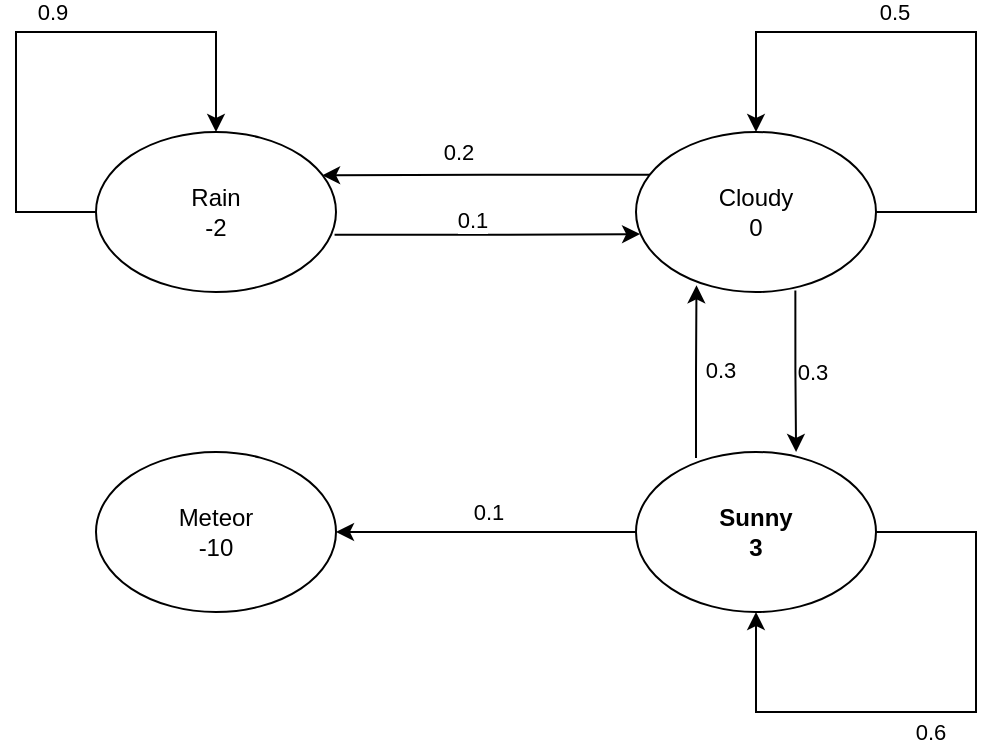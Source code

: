 <mxfile version="22.1.21" type="device">
  <diagram name="Page-1" id="A5OXOjIkwqTLQine2bCK">
    <mxGraphModel dx="915" dy="690" grid="1" gridSize="10" guides="1" tooltips="1" connect="1" arrows="1" fold="1" page="1" pageScale="1" pageWidth="1100" pageHeight="850" math="0" shadow="0">
      <root>
        <mxCell id="0" />
        <mxCell id="1" parent="0" />
        <mxCell id="LDgM4LLvwi6eeT9HpxhY-11" value="" style="edgeStyle=orthogonalEdgeStyle;rounded=0;orthogonalLoop=1;jettySize=auto;html=1;entryX=0.017;entryY=0.638;entryDx=0;entryDy=0;exitX=0.994;exitY=0.642;exitDx=0;exitDy=0;entryPerimeter=0;exitPerimeter=0;" edge="1" parent="1" source="LDgM4LLvwi6eeT9HpxhY-1" target="LDgM4LLvwi6eeT9HpxhY-2">
          <mxGeometry relative="1" as="geometry">
            <mxPoint x="520" y="250" as="targetPoint" />
          </mxGeometry>
        </mxCell>
        <mxCell id="LDgM4LLvwi6eeT9HpxhY-25" value="0.1" style="edgeLabel;html=1;align=center;verticalAlign=middle;resizable=0;points=[];" vertex="1" connectable="0" parent="LDgM4LLvwi6eeT9HpxhY-11">
          <mxGeometry x="-0.108" y="1" relative="1" as="geometry">
            <mxPoint y="-7" as="offset" />
          </mxGeometry>
        </mxCell>
        <mxCell id="LDgM4LLvwi6eeT9HpxhY-19" value="" style="edgeStyle=orthogonalEdgeStyle;rounded=0;orthogonalLoop=1;jettySize=auto;html=1;entryX=0.5;entryY=0;entryDx=0;entryDy=0;" edge="1" parent="1" source="LDgM4LLvwi6eeT9HpxhY-1" target="LDgM4LLvwi6eeT9HpxhY-1">
          <mxGeometry relative="1" as="geometry">
            <mxPoint x="380" y="100" as="targetPoint" />
            <Array as="points">
              <mxPoint x="280" y="250" />
              <mxPoint x="280" y="160" />
              <mxPoint x="380" y="160" />
            </Array>
          </mxGeometry>
        </mxCell>
        <mxCell id="LDgM4LLvwi6eeT9HpxhY-20" value="0.9&lt;br&gt;" style="edgeLabel;html=1;align=center;verticalAlign=middle;resizable=0;points=[];" vertex="1" connectable="0" parent="LDgM4LLvwi6eeT9HpxhY-19">
          <mxGeometry x="0.054" y="3" relative="1" as="geometry">
            <mxPoint y="-7" as="offset" />
          </mxGeometry>
        </mxCell>
        <mxCell id="LDgM4LLvwi6eeT9HpxhY-1" value="Rain&lt;br&gt;-2" style="ellipse;whiteSpace=wrap;html=1;" vertex="1" parent="1">
          <mxGeometry x="320" y="210" width="120" height="80" as="geometry" />
        </mxCell>
        <mxCell id="LDgM4LLvwi6eeT9HpxhY-6" value="" style="edgeStyle=orthogonalEdgeStyle;rounded=0;orthogonalLoop=1;jettySize=auto;html=1;entryX=0.5;entryY=0;entryDx=0;entryDy=0;" edge="1" parent="1" source="LDgM4LLvwi6eeT9HpxhY-2" target="LDgM4LLvwi6eeT9HpxhY-2">
          <mxGeometry relative="1" as="geometry">
            <mxPoint x="640" y="110" as="targetPoint" />
            <Array as="points">
              <mxPoint x="760" y="250" />
              <mxPoint x="760" y="160" />
              <mxPoint x="650" y="160" />
            </Array>
          </mxGeometry>
        </mxCell>
        <mxCell id="LDgM4LLvwi6eeT9HpxhY-7" value="0.5" style="edgeLabel;html=1;align=center;verticalAlign=middle;resizable=0;points=[];" vertex="1" connectable="0" parent="LDgM4LLvwi6eeT9HpxhY-6">
          <mxGeometry x="0.211" y="-1" relative="1" as="geometry">
            <mxPoint y="-9" as="offset" />
          </mxGeometry>
        </mxCell>
        <mxCell id="LDgM4LLvwi6eeT9HpxhY-9" value="" style="edgeStyle=orthogonalEdgeStyle;rounded=0;orthogonalLoop=1;jettySize=auto;html=1;exitX=0.058;exitY=0.267;exitDx=0;exitDy=0;exitPerimeter=0;entryX=0.942;entryY=0.271;entryDx=0;entryDy=0;entryPerimeter=0;" edge="1" parent="1" source="LDgM4LLvwi6eeT9HpxhY-2" target="LDgM4LLvwi6eeT9HpxhY-1">
          <mxGeometry relative="1" as="geometry">
            <mxPoint x="607.574" y="229.996" as="sourcePoint" />
            <mxPoint x="430" y="230" as="targetPoint" />
          </mxGeometry>
        </mxCell>
        <mxCell id="LDgM4LLvwi6eeT9HpxhY-24" value="0.2&lt;br&gt;" style="edgeLabel;html=1;align=center;verticalAlign=middle;resizable=0;points=[];" vertex="1" connectable="0" parent="LDgM4LLvwi6eeT9HpxhY-9">
          <mxGeometry x="0.18" y="-1" relative="1" as="geometry">
            <mxPoint y="-11" as="offset" />
          </mxGeometry>
        </mxCell>
        <mxCell id="LDgM4LLvwi6eeT9HpxhY-12" value="" style="edgeStyle=orthogonalEdgeStyle;rounded=0;orthogonalLoop=1;jettySize=auto;html=1;exitX=0.664;exitY=0.99;exitDx=0;exitDy=0;entryX=0.667;entryY=0;entryDx=0;entryDy=0;entryPerimeter=0;exitPerimeter=0;" edge="1" parent="1" source="LDgM4LLvwi6eeT9HpxhY-2" target="LDgM4LLvwi6eeT9HpxhY-3">
          <mxGeometry relative="1" as="geometry" />
        </mxCell>
        <mxCell id="LDgM4LLvwi6eeT9HpxhY-22" value="0.3" style="edgeLabel;html=1;align=center;verticalAlign=middle;resizable=0;points=[];" vertex="1" connectable="0" parent="LDgM4LLvwi6eeT9HpxhY-12">
          <mxGeometry x="0.016" y="3" relative="1" as="geometry">
            <mxPoint x="5" as="offset" />
          </mxGeometry>
        </mxCell>
        <mxCell id="LDgM4LLvwi6eeT9HpxhY-2" value="Cloudy&lt;br&gt;0" style="ellipse;whiteSpace=wrap;html=1;" vertex="1" parent="1">
          <mxGeometry x="590" y="210" width="120" height="80" as="geometry" />
        </mxCell>
        <mxCell id="LDgM4LLvwi6eeT9HpxhY-13" value="" style="edgeStyle=orthogonalEdgeStyle;rounded=0;orthogonalLoop=1;jettySize=auto;html=1;exitX=0.25;exitY=0.038;exitDx=0;exitDy=0;entryX=0.252;entryY=0.958;entryDx=0;entryDy=0;entryPerimeter=0;exitPerimeter=0;" edge="1" parent="1" source="LDgM4LLvwi6eeT9HpxhY-3" target="LDgM4LLvwi6eeT9HpxhY-2">
          <mxGeometry relative="1" as="geometry" />
        </mxCell>
        <mxCell id="LDgM4LLvwi6eeT9HpxhY-23" value="0.3" style="edgeLabel;html=1;align=center;verticalAlign=middle;resizable=0;points=[];" vertex="1" connectable="0" parent="LDgM4LLvwi6eeT9HpxhY-13">
          <mxGeometry x="0.032" y="-1" relative="1" as="geometry">
            <mxPoint x="11" as="offset" />
          </mxGeometry>
        </mxCell>
        <mxCell id="LDgM4LLvwi6eeT9HpxhY-15" value="" style="edgeStyle=orthogonalEdgeStyle;rounded=0;orthogonalLoop=1;jettySize=auto;html=1;entryX=1;entryY=0.5;entryDx=0;entryDy=0;" edge="1" parent="1" source="LDgM4LLvwi6eeT9HpxhY-3" target="LDgM4LLvwi6eeT9HpxhY-4">
          <mxGeometry relative="1" as="geometry">
            <mxPoint x="510" y="410" as="targetPoint" />
          </mxGeometry>
        </mxCell>
        <mxCell id="LDgM4LLvwi6eeT9HpxhY-26" value="0.1" style="edgeLabel;html=1;align=center;verticalAlign=middle;resizable=0;points=[];" vertex="1" connectable="0" parent="LDgM4LLvwi6eeT9HpxhY-15">
          <mxGeometry x="-0.011" y="1" relative="1" as="geometry">
            <mxPoint y="-11" as="offset" />
          </mxGeometry>
        </mxCell>
        <mxCell id="LDgM4LLvwi6eeT9HpxhY-17" value="" style="edgeStyle=orthogonalEdgeStyle;rounded=0;orthogonalLoop=1;jettySize=auto;html=1;entryX=0.5;entryY=1;entryDx=0;entryDy=0;" edge="1" parent="1" source="LDgM4LLvwi6eeT9HpxhY-3" target="LDgM4LLvwi6eeT9HpxhY-3">
          <mxGeometry relative="1" as="geometry">
            <mxPoint x="650" y="540" as="targetPoint" />
            <Array as="points">
              <mxPoint x="760" y="410" />
              <mxPoint x="760" y="500" />
              <mxPoint x="650" y="500" />
            </Array>
          </mxGeometry>
        </mxCell>
        <mxCell id="LDgM4LLvwi6eeT9HpxhY-21" value="0.6" style="edgeLabel;html=1;align=center;verticalAlign=middle;resizable=0;points=[];" vertex="1" connectable="0" parent="LDgM4LLvwi6eeT9HpxhY-17">
          <mxGeometry x="0.089" relative="1" as="geometry">
            <mxPoint y="10" as="offset" />
          </mxGeometry>
        </mxCell>
        <mxCell id="LDgM4LLvwi6eeT9HpxhY-3" value="Sunny&lt;br&gt;3" style="ellipse;whiteSpace=wrap;html=1;fontStyle=1" vertex="1" parent="1">
          <mxGeometry x="590" y="370" width="120" height="80" as="geometry" />
        </mxCell>
        <mxCell id="LDgM4LLvwi6eeT9HpxhY-4" value="Meteor&lt;br&gt;-10" style="ellipse;whiteSpace=wrap;html=1;" vertex="1" parent="1">
          <mxGeometry x="320" y="370" width="120" height="80" as="geometry" />
        </mxCell>
      </root>
    </mxGraphModel>
  </diagram>
</mxfile>
